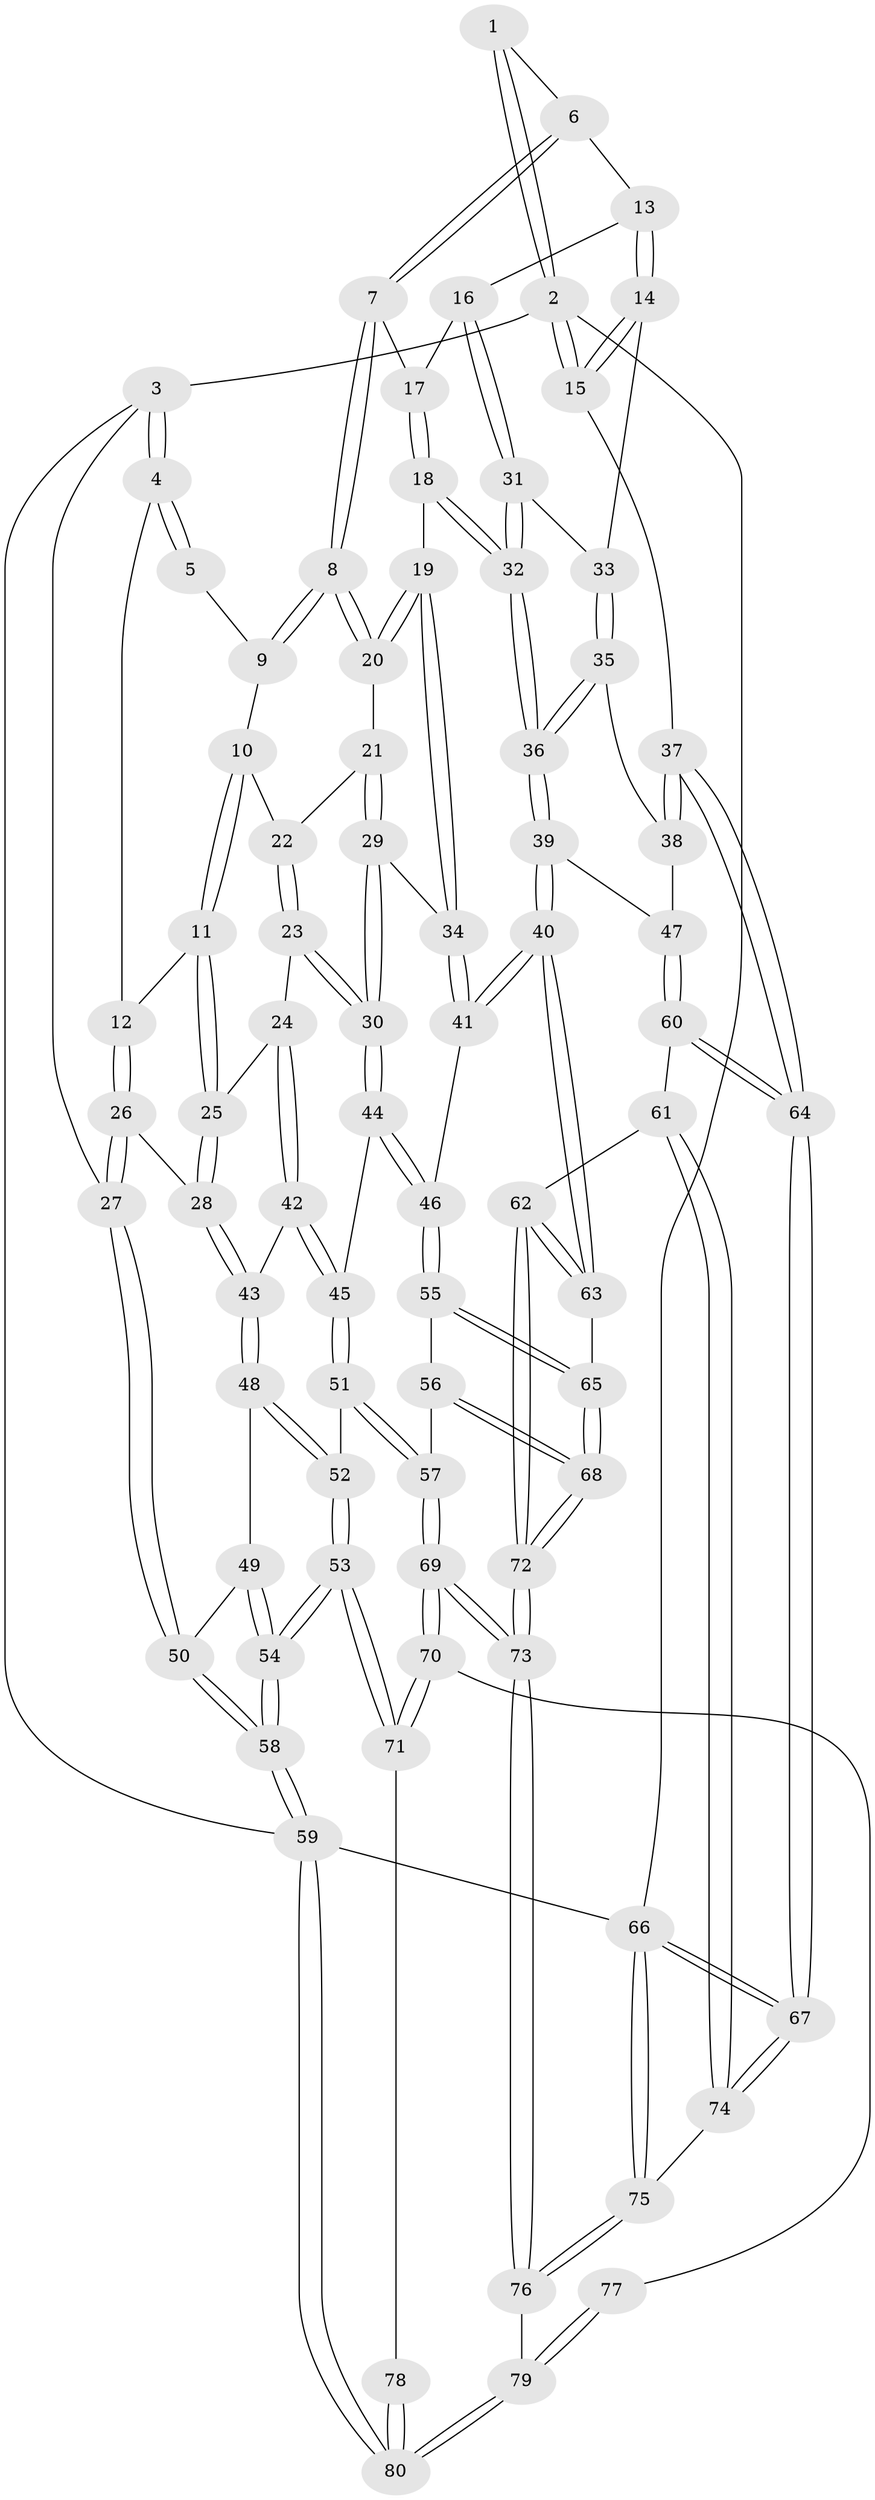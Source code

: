 // coarse degree distribution, {3: 0.125, 6: 0.0625, 5: 0.2916666666666667, 4: 0.5, 2: 0.020833333333333332}
// Generated by graph-tools (version 1.1) at 2025/24/03/03/25 07:24:39]
// undirected, 80 vertices, 197 edges
graph export_dot {
graph [start="1"]
  node [color=gray90,style=filled];
  1 [pos="+0.7646747261216859+0"];
  2 [pos="+1+0"];
  3 [pos="+0+0"];
  4 [pos="+0+0"];
  5 [pos="+0.5052975057483076+0"];
  6 [pos="+0.799079521338744+0.04849258144762787"];
  7 [pos="+0.7383154993427805+0.11164292024183219"];
  8 [pos="+0.702417930895458+0.13247703526441976"];
  9 [pos="+0.5163124914980883+0.006148480501915855"];
  10 [pos="+0.48805088595475304+0.09918518362725764"];
  11 [pos="+0.21249916648462736+0.10838747123696701"];
  12 [pos="+0.14040028980870942+0.024468336833606334"];
  13 [pos="+0.8162931213282083+0.06061518751288382"];
  14 [pos="+1+0.16843256119680572"];
  15 [pos="+1+0.11852604144494022"];
  16 [pos="+0.8404440230854967+0.2236755693353917"];
  17 [pos="+0.7832611453658171+0.18920113331580785"];
  18 [pos="+0.737645797539327+0.2998907585274608"];
  19 [pos="+0.7210767088900214+0.2970440924921965"];
  20 [pos="+0.6721924212883007+0.19639838442244825"];
  21 [pos="+0.6125899486523485+0.20352893244818474"];
  22 [pos="+0.48979533402423103+0.13298729351679028"];
  23 [pos="+0.42477465534579006+0.261413379356618"];
  24 [pos="+0.3689503058806393+0.27580368911916375"];
  25 [pos="+0.276905218990737+0.2416589749719946"];
  26 [pos="+0.04988954185138462+0.4040189346039182"];
  27 [pos="+0+0.4250701547085845"];
  28 [pos="+0.1277775579644749+0.4209514947424618"];
  29 [pos="+0.542821860199024+0.33965226797369596"];
  30 [pos="+0.5354087290613203+0.34345180761899935"];
  31 [pos="+0.8692309953432812+0.27042680694437193"];
  32 [pos="+0.7560391785280227+0.3056957360059376"];
  33 [pos="+0.9119885800552674+0.27634422014941734"];
  34 [pos="+0.6810327009577789+0.3311986782186206"];
  35 [pos="+0.9102303356400434+0.38640072316362617"];
  36 [pos="+0.8101310672529306+0.4676718638271924"];
  37 [pos="+1+0.5004184538161383"];
  38 [pos="+0.9349552114183268+0.40351116470262083"];
  39 [pos="+0.7699996098523625+0.5730124450574068"];
  40 [pos="+0.7318524173791968+0.5874257773804485"];
  41 [pos="+0.6794612369075483+0.5790744237895914"];
  42 [pos="+0.3518953310171856+0.5043689224402121"];
  43 [pos="+0.1687111853400332+0.4650197980470962"];
  44 [pos="+0.5293178654221063+0.5038838315381208"];
  45 [pos="+0.36572530990860963+0.5175201766707489"];
  46 [pos="+0.636762418356364+0.5834685430236686"];
  47 [pos="+0.9429520886349211+0.6132339595948545"];
  48 [pos="+0.1582047917198024+0.5664332739833786"];
  49 [pos="+0.12814272642911975+0.6012657022259995"];
  50 [pos="+0+0.5053593939051692"];
  51 [pos="+0.33171863099209353+0.701155008463872"];
  52 [pos="+0.27441806600931157+0.7216149327927138"];
  53 [pos="+0.08626760127024681+0.8881039192623768"];
  54 [pos="+0+1"];
  55 [pos="+0.5719029094231013+0.6866150148386034"];
  56 [pos="+0.540994293945435+0.7177297962715855"];
  57 [pos="+0.44819761944797853+0.7717764993781606"];
  58 [pos="+0+1"];
  59 [pos="+0+1"];
  60 [pos="+1+0.6825648347919128"];
  61 [pos="+0.8897966963542316+0.8456668640897276"];
  62 [pos="+0.8228705068173819+0.8307435345322062"];
  63 [pos="+0.7614806604077234+0.7410698890588561"];
  64 [pos="+1+0.6766183907037341"];
  65 [pos="+0.6719221441816708+0.8163768466606364"];
  66 [pos="+1+1"];
  67 [pos="+1+1"];
  68 [pos="+0.649232955105823+0.9045731553407429"];
  69 [pos="+0.45177662746867664+0.868715490104024"];
  70 [pos="+0.4308955835721492+0.8776079442226693"];
  71 [pos="+0.26470540329850806+0.9044835684794273"];
  72 [pos="+0.6527136510493509+0.9767357054021766"];
  73 [pos="+0.6104365606492428+1"];
  74 [pos="+0.8960664618902988+0.9094687129798497"];
  75 [pos="+0.7404895133481825+1"];
  76 [pos="+0.6205408883954433+1"];
  77 [pos="+0.36352730764682195+0.961701461837798"];
  78 [pos="+0.33551486710033107+0.963944486357908"];
  79 [pos="+0.42255326028581824+1"];
  80 [pos="+0.27139841325648867+1"];
  1 -- 2;
  1 -- 2;
  1 -- 6;
  2 -- 3;
  2 -- 15;
  2 -- 15;
  2 -- 66;
  3 -- 4;
  3 -- 4;
  3 -- 27;
  3 -- 59;
  4 -- 5;
  4 -- 5;
  4 -- 12;
  5 -- 9;
  6 -- 7;
  6 -- 7;
  6 -- 13;
  7 -- 8;
  7 -- 8;
  7 -- 17;
  8 -- 9;
  8 -- 9;
  8 -- 20;
  8 -- 20;
  9 -- 10;
  10 -- 11;
  10 -- 11;
  10 -- 22;
  11 -- 12;
  11 -- 25;
  11 -- 25;
  12 -- 26;
  12 -- 26;
  13 -- 14;
  13 -- 14;
  13 -- 16;
  14 -- 15;
  14 -- 15;
  14 -- 33;
  15 -- 37;
  16 -- 17;
  16 -- 31;
  16 -- 31;
  17 -- 18;
  17 -- 18;
  18 -- 19;
  18 -- 32;
  18 -- 32;
  19 -- 20;
  19 -- 20;
  19 -- 34;
  19 -- 34;
  20 -- 21;
  21 -- 22;
  21 -- 29;
  21 -- 29;
  22 -- 23;
  22 -- 23;
  23 -- 24;
  23 -- 30;
  23 -- 30;
  24 -- 25;
  24 -- 42;
  24 -- 42;
  25 -- 28;
  25 -- 28;
  26 -- 27;
  26 -- 27;
  26 -- 28;
  27 -- 50;
  27 -- 50;
  28 -- 43;
  28 -- 43;
  29 -- 30;
  29 -- 30;
  29 -- 34;
  30 -- 44;
  30 -- 44;
  31 -- 32;
  31 -- 32;
  31 -- 33;
  32 -- 36;
  32 -- 36;
  33 -- 35;
  33 -- 35;
  34 -- 41;
  34 -- 41;
  35 -- 36;
  35 -- 36;
  35 -- 38;
  36 -- 39;
  36 -- 39;
  37 -- 38;
  37 -- 38;
  37 -- 64;
  37 -- 64;
  38 -- 47;
  39 -- 40;
  39 -- 40;
  39 -- 47;
  40 -- 41;
  40 -- 41;
  40 -- 63;
  40 -- 63;
  41 -- 46;
  42 -- 43;
  42 -- 45;
  42 -- 45;
  43 -- 48;
  43 -- 48;
  44 -- 45;
  44 -- 46;
  44 -- 46;
  45 -- 51;
  45 -- 51;
  46 -- 55;
  46 -- 55;
  47 -- 60;
  47 -- 60;
  48 -- 49;
  48 -- 52;
  48 -- 52;
  49 -- 50;
  49 -- 54;
  49 -- 54;
  50 -- 58;
  50 -- 58;
  51 -- 52;
  51 -- 57;
  51 -- 57;
  52 -- 53;
  52 -- 53;
  53 -- 54;
  53 -- 54;
  53 -- 71;
  53 -- 71;
  54 -- 58;
  54 -- 58;
  55 -- 56;
  55 -- 65;
  55 -- 65;
  56 -- 57;
  56 -- 68;
  56 -- 68;
  57 -- 69;
  57 -- 69;
  58 -- 59;
  58 -- 59;
  59 -- 80;
  59 -- 80;
  59 -- 66;
  60 -- 61;
  60 -- 64;
  60 -- 64;
  61 -- 62;
  61 -- 74;
  61 -- 74;
  62 -- 63;
  62 -- 63;
  62 -- 72;
  62 -- 72;
  63 -- 65;
  64 -- 67;
  64 -- 67;
  65 -- 68;
  65 -- 68;
  66 -- 67;
  66 -- 67;
  66 -- 75;
  66 -- 75;
  67 -- 74;
  67 -- 74;
  68 -- 72;
  68 -- 72;
  69 -- 70;
  69 -- 70;
  69 -- 73;
  69 -- 73;
  70 -- 71;
  70 -- 71;
  70 -- 77;
  71 -- 78;
  72 -- 73;
  72 -- 73;
  73 -- 76;
  73 -- 76;
  74 -- 75;
  75 -- 76;
  75 -- 76;
  76 -- 79;
  77 -- 79;
  77 -- 79;
  78 -- 80;
  78 -- 80;
  79 -- 80;
  79 -- 80;
}
